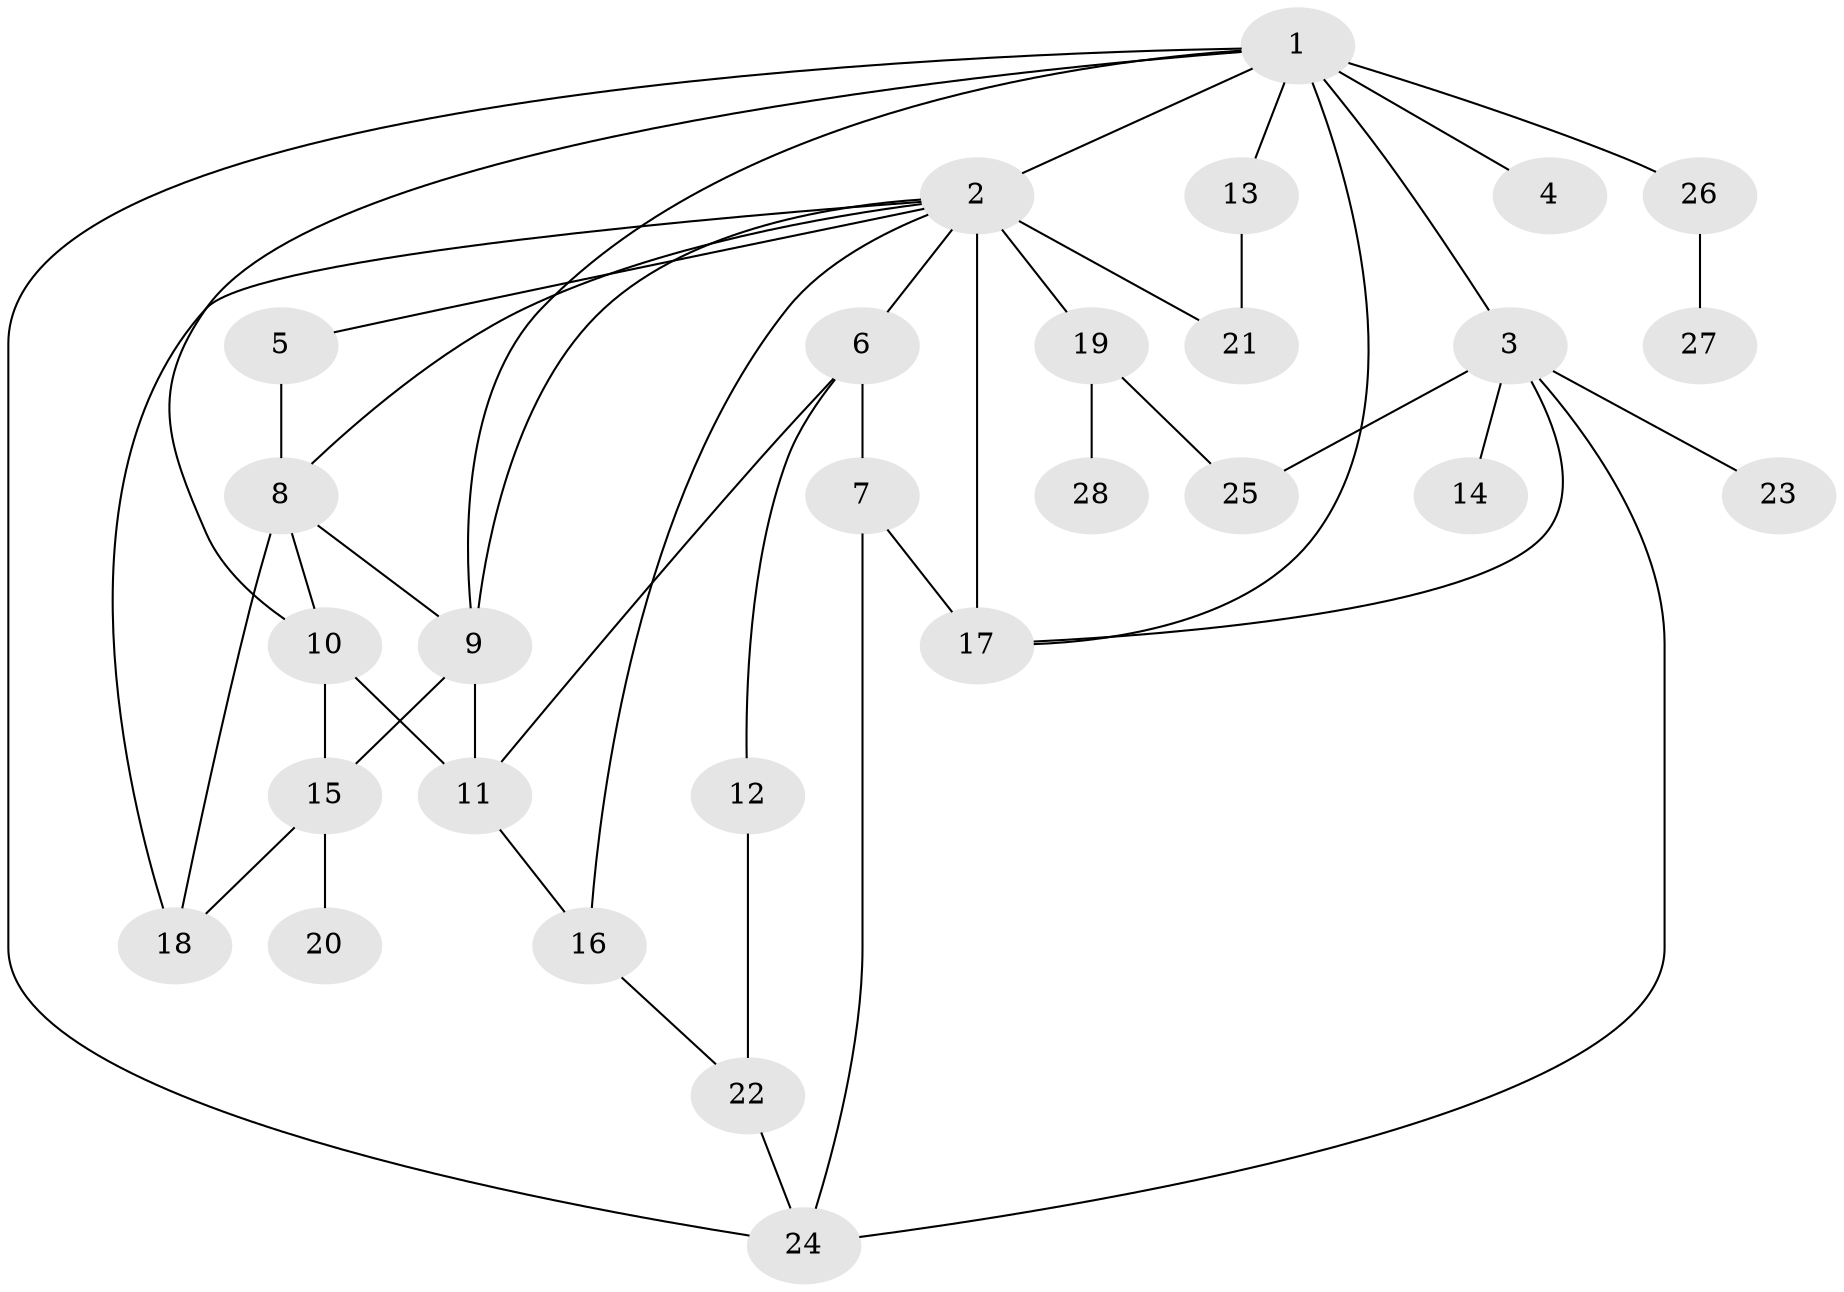 // original degree distribution, {12: 0.014925373134328358, 1: 0.5223880597014925, 14: 0.014925373134328358, 7: 0.014925373134328358, 2: 0.208955223880597, 13: 0.014925373134328358, 9: 0.014925373134328358, 11: 0.014925373134328358, 5: 0.029850746268656716, 3: 0.07462686567164178, 6: 0.014925373134328358, 4: 0.05970149253731343}
// Generated by graph-tools (version 1.1) at 2025/50/03/04/25 22:50:33]
// undirected, 28 vertices, 46 edges
graph export_dot {
  node [color=gray90,style=filled];
  1;
  2;
  3;
  4;
  5;
  6;
  7;
  8;
  9;
  10;
  11;
  12;
  13;
  14;
  15;
  16;
  17;
  18;
  19;
  20;
  21;
  22;
  23;
  24;
  25;
  26;
  27;
  28;
  1 -- 2 [weight=1.0];
  1 -- 3 [weight=1.0];
  1 -- 4 [weight=2.0];
  1 -- 9 [weight=1.0];
  1 -- 10 [weight=1.0];
  1 -- 13 [weight=1.0];
  1 -- 17 [weight=1.0];
  1 -- 24 [weight=1.0];
  1 -- 26 [weight=1.0];
  2 -- 5 [weight=1.0];
  2 -- 6 [weight=1.0];
  2 -- 8 [weight=1.0];
  2 -- 9 [weight=1.0];
  2 -- 16 [weight=1.0];
  2 -- 17 [weight=4.0];
  2 -- 18 [weight=1.0];
  2 -- 19 [weight=1.0];
  2 -- 21 [weight=1.0];
  3 -- 14 [weight=1.0];
  3 -- 17 [weight=1.0];
  3 -- 23 [weight=1.0];
  3 -- 24 [weight=1.0];
  3 -- 25 [weight=1.0];
  5 -- 8 [weight=4.0];
  6 -- 7 [weight=8.0];
  6 -- 11 [weight=2.0];
  6 -- 12 [weight=1.0];
  7 -- 17 [weight=1.0];
  7 -- 24 [weight=1.0];
  8 -- 9 [weight=1.0];
  8 -- 10 [weight=1.0];
  8 -- 18 [weight=1.0];
  9 -- 11 [weight=5.0];
  9 -- 15 [weight=1.0];
  10 -- 11 [weight=1.0];
  10 -- 15 [weight=1.0];
  11 -- 16 [weight=1.0];
  12 -- 22 [weight=1.0];
  13 -- 21 [weight=1.0];
  15 -- 18 [weight=1.0];
  15 -- 20 [weight=2.0];
  16 -- 22 [weight=1.0];
  19 -- 25 [weight=1.0];
  19 -- 28 [weight=1.0];
  22 -- 24 [weight=1.0];
  26 -- 27 [weight=1.0];
}
